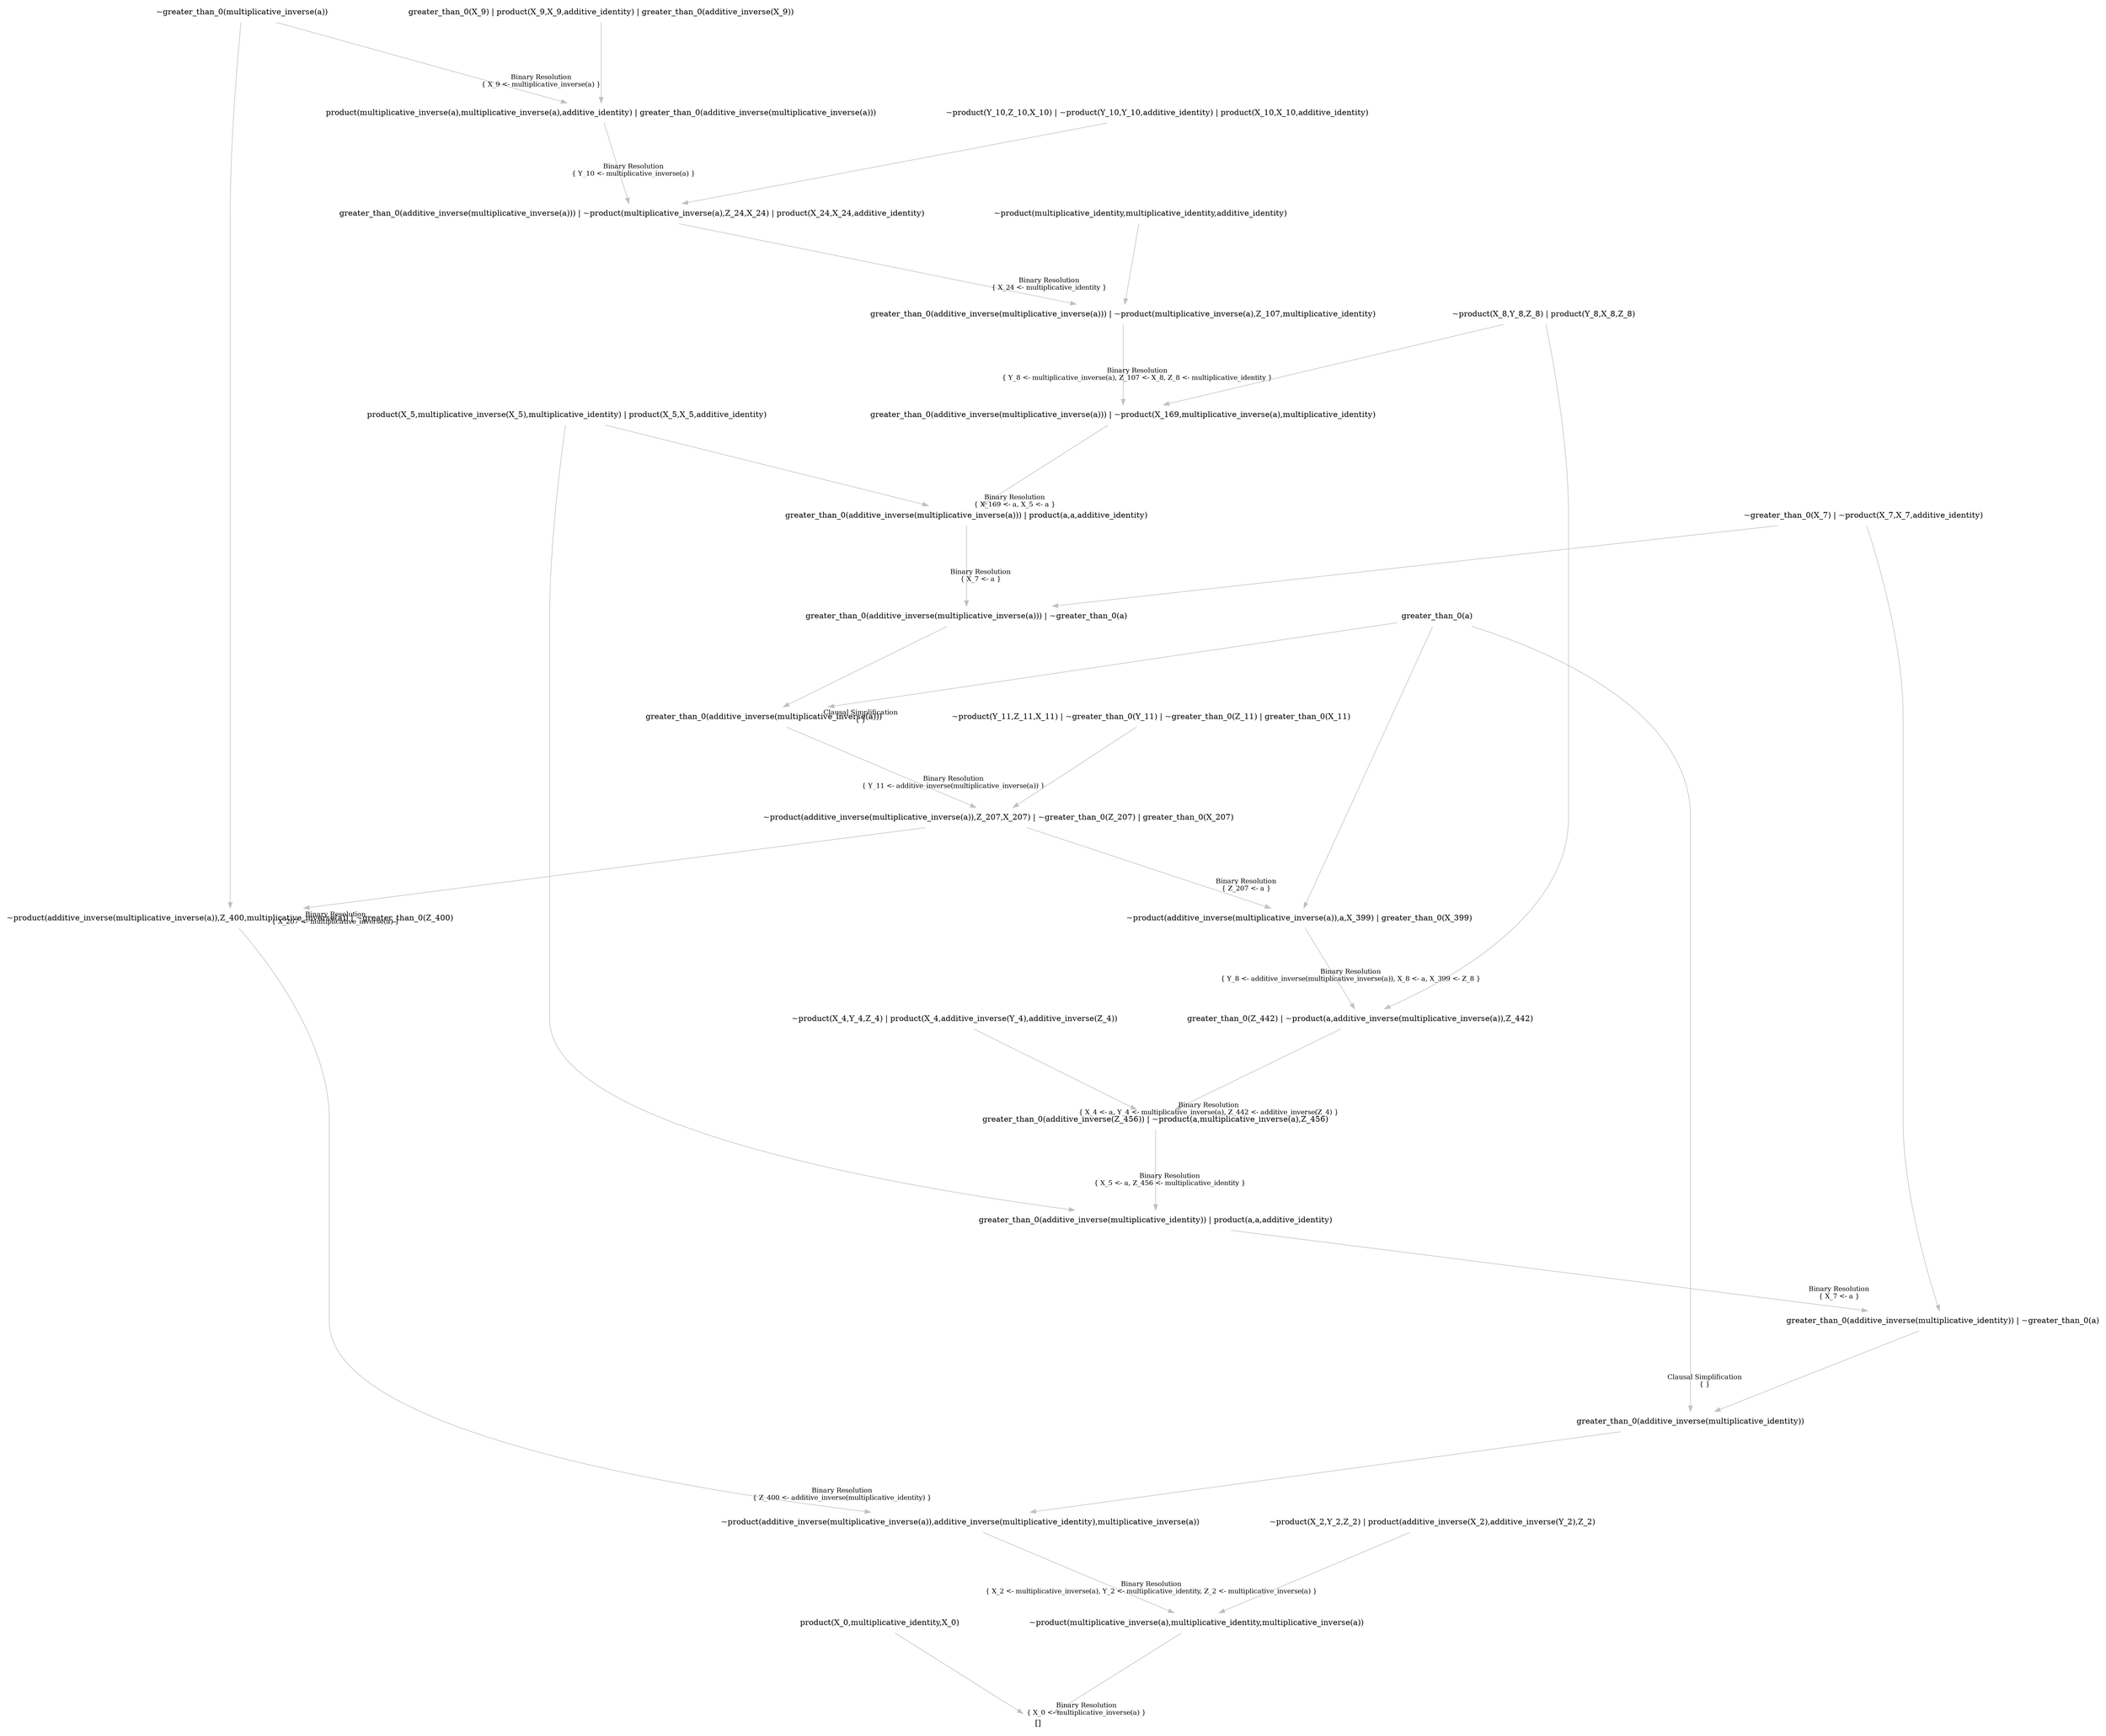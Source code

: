 digraph {
	nodesep="1.5"; ranksep=2;
	node [shape=plaintext];
	edge [color=gray];
	"~product(multiplicative_inverse(a),multiplicative_identity,multiplicative_inverse(a))" -> "[]" [labelfontcolor=black,labelfontsize="12",headlabel="Binary Resolution\n{ X_0 <- multiplicative_inverse(a) }",labeldistance="6"];
	"~product(additive_inverse(multiplicative_inverse(a)),additive_inverse(multiplicative_identity),multiplicative_inverse(a))" -> "~product(multiplicative_inverse(a),multiplicative_identity,multiplicative_inverse(a))" [labelfontcolor=black,labelfontsize="12",headlabel="Binary Resolution\n{ X_2 <- multiplicative_inverse(a), Y_2 <- multiplicative_identity, Z_2 <- multiplicative_inverse(a) }",labeldistance="6"];
	"~product(additive_inverse(multiplicative_inverse(a)),Z_400,multiplicative_inverse(a)) | ~greater_than_0(Z_400)" -> "~product(additive_inverse(multiplicative_inverse(a)),additive_inverse(multiplicative_identity),multiplicative_inverse(a))" [labelfontcolor=black,labelfontsize="12",headlabel="Binary Resolution\n{ Z_400 <- additive_inverse(multiplicative_identity) }",labeldistance="6"];
	"~product(additive_inverse(multiplicative_inverse(a)),Z_207,X_207) | ~greater_than_0(Z_207) | greater_than_0(X_207)" -> "~product(additive_inverse(multiplicative_inverse(a)),Z_400,multiplicative_inverse(a)) | ~greater_than_0(Z_400)" [labelfontcolor=black,labelfontsize="12",headlabel="Binary Resolution\n{ X_207 <- multiplicative_inverse(a) }",labeldistance="6"];
	"greater_than_0(additive_inverse(multiplicative_inverse(a)))" -> "~product(additive_inverse(multiplicative_inverse(a)),Z_207,X_207) | ~greater_than_0(Z_207) | greater_than_0(X_207)" [labelfontcolor=black,labelfontsize="12",headlabel="Binary Resolution\n{ Y_11 <- additive_inverse(multiplicative_inverse(a)) }",labeldistance="6"];
	"greater_than_0(a)" -> "greater_than_0(additive_inverse(multiplicative_inverse(a)))" [labelfontcolor=black,labelfontsize="12",headlabel="Clausal Simplification\n{ }",labeldistance="6"];
	"greater_than_0(additive_inverse(multiplicative_inverse(a))) | ~greater_than_0(a)" -> "greater_than_0(additive_inverse(multiplicative_inverse(a)))" ;
	"greater_than_0(additive_inverse(multiplicative_inverse(a))) | product(a,a,additive_identity)" -> "greater_than_0(additive_inverse(multiplicative_inverse(a))) | ~greater_than_0(a)" [labelfontcolor=black,labelfontsize="12",headlabel="Binary Resolution\n{ X_7 <- a }",labeldistance="6"];
	"greater_than_0(additive_inverse(multiplicative_inverse(a))) | ~product(X_169,multiplicative_inverse(a),multiplicative_identity)" -> "greater_than_0(additive_inverse(multiplicative_inverse(a))) | product(a,a,additive_identity)" [labelfontcolor=black,labelfontsize="12",headlabel="Binary Resolution\n{ X_169 <- a, X_5 <- a }",labeldistance="6"];
	"greater_than_0(additive_inverse(multiplicative_inverse(a))) | ~product(multiplicative_inverse(a),Z_107,multiplicative_identity)" -> "greater_than_0(additive_inverse(multiplicative_inverse(a))) | ~product(X_169,multiplicative_inverse(a),multiplicative_identity)" [labelfontcolor=black,labelfontsize="12",headlabel="Binary Resolution\n{ Y_8 <- multiplicative_inverse(a), Z_107 <- X_8, Z_8 <- multiplicative_identity }",labeldistance="6"];
	"greater_than_0(additive_inverse(multiplicative_inverse(a))) | ~product(multiplicative_inverse(a),Z_24,X_24) | product(X_24,X_24,additive_identity)" -> "greater_than_0(additive_inverse(multiplicative_inverse(a))) | ~product(multiplicative_inverse(a),Z_107,multiplicative_identity)" [labelfontcolor=black,labelfontsize="12",headlabel="Binary Resolution\n{ X_24 <- multiplicative_identity }",labeldistance="6"];
	"product(multiplicative_inverse(a),multiplicative_inverse(a),additive_identity) | greater_than_0(additive_inverse(multiplicative_inverse(a)))" -> "greater_than_0(additive_inverse(multiplicative_inverse(a))) | ~product(multiplicative_inverse(a),Z_24,X_24) | product(X_24,X_24,additive_identity)" [labelfontcolor=black,labelfontsize="12",headlabel="Binary Resolution\n{ Y_10 <- multiplicative_inverse(a) }",labeldistance="6"];
	"~greater_than_0(multiplicative_inverse(a))" -> "product(multiplicative_inverse(a),multiplicative_inverse(a),additive_identity) | greater_than_0(additive_inverse(multiplicative_inverse(a)))" [labelfontcolor=black,labelfontsize="12",headlabel="Binary Resolution\n{ X_9 <- multiplicative_inverse(a) }",labeldistance="6"];
	"greater_than_0(X_9) | product(X_9,X_9,additive_identity) | greater_than_0(additive_inverse(X_9))" -> "product(multiplicative_inverse(a),multiplicative_inverse(a),additive_identity) | greater_than_0(additive_inverse(multiplicative_inverse(a)))" ;
	"~product(Y_10,Z_10,X_10) | ~product(Y_10,Y_10,additive_identity) | product(X_10,X_10,additive_identity)" -> "greater_than_0(additive_inverse(multiplicative_inverse(a))) | ~product(multiplicative_inverse(a),Z_24,X_24) | product(X_24,X_24,additive_identity)" ;
	"~product(multiplicative_identity,multiplicative_identity,additive_identity)" -> "greater_than_0(additive_inverse(multiplicative_inverse(a))) | ~product(multiplicative_inverse(a),Z_107,multiplicative_identity)" ;
	"~product(X_8,Y_8,Z_8) | product(Y_8,X_8,Z_8)" -> "greater_than_0(additive_inverse(multiplicative_inverse(a))) | ~product(X_169,multiplicative_inverse(a),multiplicative_identity)" ;
	"product(X_5,multiplicative_inverse(X_5),multiplicative_identity) | product(X_5,X_5,additive_identity)" -> "greater_than_0(additive_inverse(multiplicative_inverse(a))) | product(a,a,additive_identity)" ;
	"~greater_than_0(X_7) | ~product(X_7,X_7,additive_identity)" -> "greater_than_0(additive_inverse(multiplicative_inverse(a))) | ~greater_than_0(a)" ;
	"~product(Y_11,Z_11,X_11) | ~greater_than_0(Y_11) | ~greater_than_0(Z_11) | greater_than_0(X_11)" -> "~product(additive_inverse(multiplicative_inverse(a)),Z_207,X_207) | ~greater_than_0(Z_207) | greater_than_0(X_207)" ;
	"~greater_than_0(multiplicative_inverse(a))" -> "~product(additive_inverse(multiplicative_inverse(a)),Z_400,multiplicative_inverse(a)) | ~greater_than_0(Z_400)" ;
	"greater_than_0(additive_inverse(multiplicative_identity))" -> "~product(additive_inverse(multiplicative_inverse(a)),additive_inverse(multiplicative_identity),multiplicative_inverse(a))" ;
	"greater_than_0(a)" -> "greater_than_0(additive_inverse(multiplicative_identity))" [labelfontcolor=black,labelfontsize="12",headlabel="Clausal Simplification\n{ }",labeldistance="6"];
	"greater_than_0(additive_inverse(multiplicative_identity)) | ~greater_than_0(a)" -> "greater_than_0(additive_inverse(multiplicative_identity))" ;
	"greater_than_0(additive_inverse(multiplicative_identity)) | product(a,a,additive_identity)" -> "greater_than_0(additive_inverse(multiplicative_identity)) | ~greater_than_0(a)" [labelfontcolor=black,labelfontsize="12",headlabel="Binary Resolution\n{ X_7 <- a }",labeldistance="6"];
	"greater_than_0(additive_inverse(Z_456)) | ~product(a,multiplicative_inverse(a),Z_456)" -> "greater_than_0(additive_inverse(multiplicative_identity)) | product(a,a,additive_identity)" [labelfontcolor=black,labelfontsize="12",headlabel="Binary Resolution\n{ X_5 <- a, Z_456 <- multiplicative_identity }",labeldistance="6"];
	"greater_than_0(Z_442) | ~product(a,additive_inverse(multiplicative_inverse(a)),Z_442)" -> "greater_than_0(additive_inverse(Z_456)) | ~product(a,multiplicative_inverse(a),Z_456)" [labelfontcolor=black,labelfontsize="12",headlabel="Binary Resolution\n{ X_4 <- a, Y_4 <- multiplicative_inverse(a), Z_442 <- additive_inverse(Z_4) }",labeldistance="6"];
	"~product(additive_inverse(multiplicative_inverse(a)),a,X_399) | greater_than_0(X_399)" -> "greater_than_0(Z_442) | ~product(a,additive_inverse(multiplicative_inverse(a)),Z_442)" [labelfontcolor=black,labelfontsize="12",headlabel="Binary Resolution\n{ Y_8 <- additive_inverse(multiplicative_inverse(a)), X_8 <- a, X_399 <- Z_8 }",labeldistance="6"];
	"~product(additive_inverse(multiplicative_inverse(a)),Z_207,X_207) | ~greater_than_0(Z_207) | greater_than_0(X_207)" -> "~product(additive_inverse(multiplicative_inverse(a)),a,X_399) | greater_than_0(X_399)" [labelfontcolor=black,labelfontsize="12",headlabel="Binary Resolution\n{ Z_207 <- a }",labeldistance="6"];
	"greater_than_0(a)" -> "~product(additive_inverse(multiplicative_inverse(a)),a,X_399) | greater_than_0(X_399)" ;
	"~product(X_8,Y_8,Z_8) | product(Y_8,X_8,Z_8)" -> "greater_than_0(Z_442) | ~product(a,additive_inverse(multiplicative_inverse(a)),Z_442)" ;
	"~product(X_4,Y_4,Z_4) | product(X_4,additive_inverse(Y_4),additive_inverse(Z_4))" -> "greater_than_0(additive_inverse(Z_456)) | ~product(a,multiplicative_inverse(a),Z_456)" ;
	"product(X_5,multiplicative_inverse(X_5),multiplicative_identity) | product(X_5,X_5,additive_identity)" -> "greater_than_0(additive_inverse(multiplicative_identity)) | product(a,a,additive_identity)" ;
	"~greater_than_0(X_7) | ~product(X_7,X_7,additive_identity)" -> "greater_than_0(additive_inverse(multiplicative_identity)) | ~greater_than_0(a)" ;
	"~product(X_2,Y_2,Z_2) | product(additive_inverse(X_2),additive_inverse(Y_2),Z_2)" -> "~product(multiplicative_inverse(a),multiplicative_identity,multiplicative_inverse(a))" ;
	"product(X_0,multiplicative_identity,X_0)" -> "[]" ;
}

